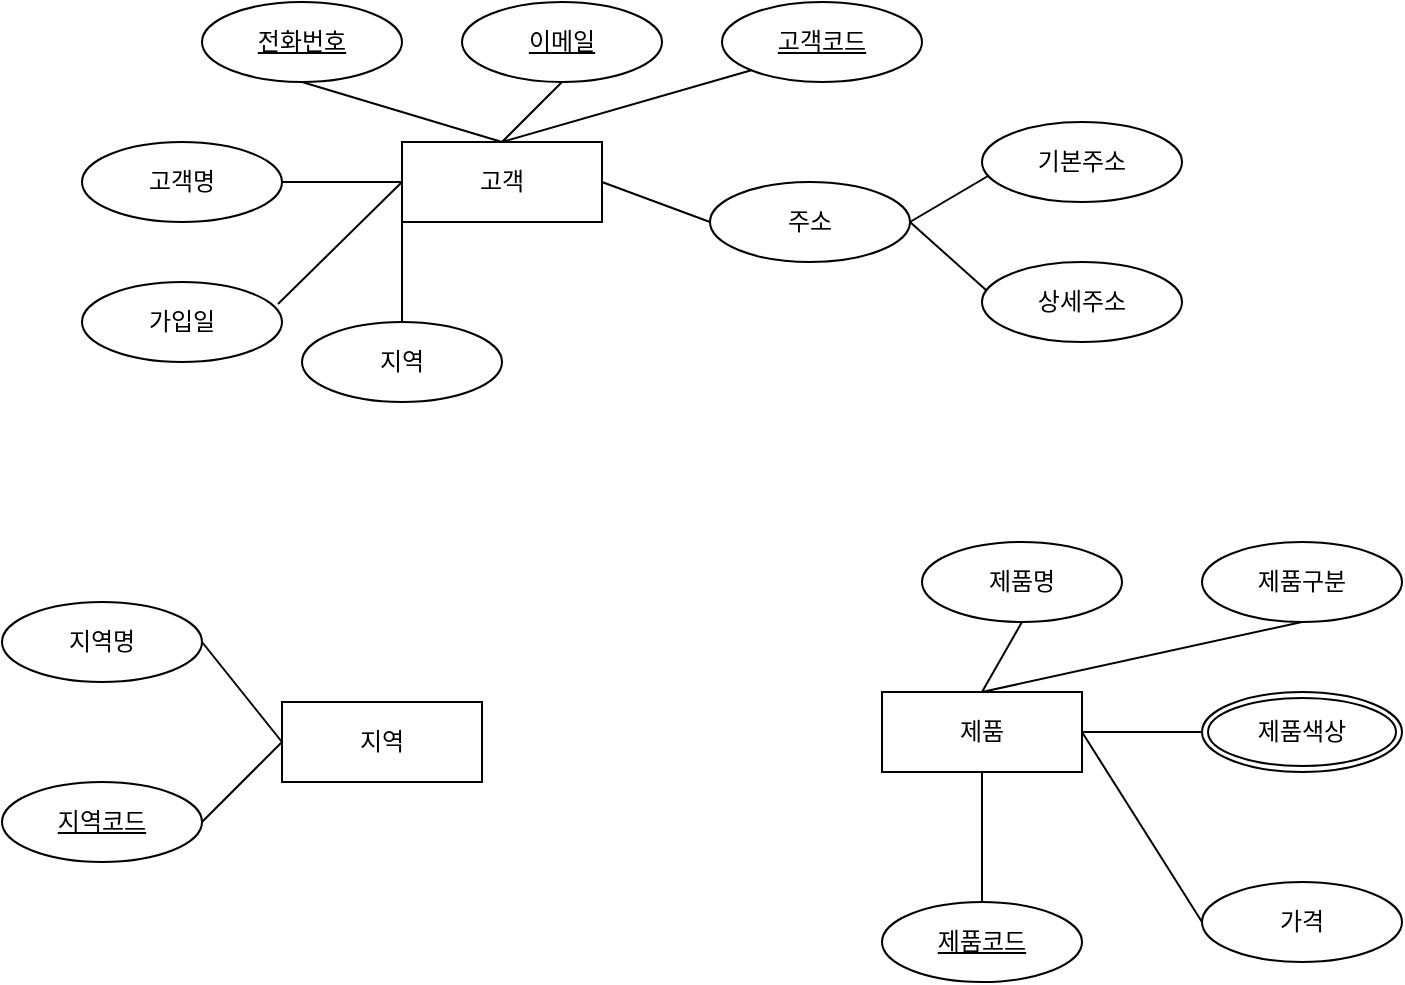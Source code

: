 <mxfile version="23.1.5" type="github">
  <diagram name="페이지-1" id="PXnMrBto8qI29V7q2yba">
    <mxGraphModel dx="2074" dy="1132" grid="1" gridSize="10" guides="1" tooltips="1" connect="1" arrows="1" fold="1" page="1" pageScale="1" pageWidth="827" pageHeight="1169" math="0" shadow="0">
      <root>
        <mxCell id="0" />
        <mxCell id="1" parent="0" />
        <mxCell id="8FTcwgw2kZiAnSkXemUY-1" value="고객" style="whiteSpace=wrap;html=1;align=center;" vertex="1" parent="1">
          <mxGeometry x="260" y="290" width="100" height="40" as="geometry" />
        </mxCell>
        <mxCell id="8FTcwgw2kZiAnSkXemUY-2" value="고객코드" style="ellipse;whiteSpace=wrap;html=1;align=center;fontStyle=4;" vertex="1" parent="1">
          <mxGeometry x="420" y="220" width="100" height="40" as="geometry" />
        </mxCell>
        <mxCell id="8FTcwgw2kZiAnSkXemUY-3" value="" style="endArrow=none;html=1;rounded=0;exitX=0.5;exitY=0;exitDx=0;exitDy=0;entryX=0;entryY=1;entryDx=0;entryDy=0;" edge="1" parent="1" source="8FTcwgw2kZiAnSkXemUY-1" target="8FTcwgw2kZiAnSkXemUY-2">
          <mxGeometry relative="1" as="geometry">
            <mxPoint x="440" y="300" as="sourcePoint" />
            <mxPoint x="600" y="300" as="targetPoint" />
          </mxGeometry>
        </mxCell>
        <mxCell id="8FTcwgw2kZiAnSkXemUY-4" value="이메일" style="ellipse;whiteSpace=wrap;html=1;align=center;fontStyle=4;" vertex="1" parent="1">
          <mxGeometry x="290" y="220" width="100" height="40" as="geometry" />
        </mxCell>
        <mxCell id="8FTcwgw2kZiAnSkXemUY-5" value="전화번호" style="ellipse;whiteSpace=wrap;html=1;align=center;fontStyle=4;" vertex="1" parent="1">
          <mxGeometry x="160" y="220" width="100" height="40" as="geometry" />
        </mxCell>
        <mxCell id="8FTcwgw2kZiAnSkXemUY-6" value="" style="endArrow=none;html=1;rounded=0;entryX=0.5;entryY=1;entryDx=0;entryDy=0;" edge="1" parent="1" target="8FTcwgw2kZiAnSkXemUY-4">
          <mxGeometry relative="1" as="geometry">
            <mxPoint x="310" y="290" as="sourcePoint" />
            <mxPoint x="445" y="264" as="targetPoint" />
          </mxGeometry>
        </mxCell>
        <mxCell id="8FTcwgw2kZiAnSkXemUY-7" value="" style="endArrow=none;html=1;rounded=0;exitX=0.5;exitY=0;exitDx=0;exitDy=0;entryX=0.5;entryY=1;entryDx=0;entryDy=0;" edge="1" parent="1" source="8FTcwgw2kZiAnSkXemUY-1" target="8FTcwgw2kZiAnSkXemUY-5">
          <mxGeometry relative="1" as="geometry">
            <mxPoint x="330" y="310" as="sourcePoint" />
            <mxPoint x="455" y="274" as="targetPoint" />
          </mxGeometry>
        </mxCell>
        <mxCell id="8FTcwgw2kZiAnSkXemUY-8" value="고객명" style="ellipse;whiteSpace=wrap;html=1;align=center;" vertex="1" parent="1">
          <mxGeometry x="100" y="290" width="100" height="40" as="geometry" />
        </mxCell>
        <mxCell id="8FTcwgw2kZiAnSkXemUY-9" value="가입일" style="ellipse;whiteSpace=wrap;html=1;align=center;" vertex="1" parent="1">
          <mxGeometry x="100" y="360" width="100" height="40" as="geometry" />
        </mxCell>
        <mxCell id="8FTcwgw2kZiAnSkXemUY-10" value="지역" style="ellipse;whiteSpace=wrap;html=1;align=center;" vertex="1" parent="1">
          <mxGeometry x="210" y="380" width="100" height="40" as="geometry" />
        </mxCell>
        <mxCell id="8FTcwgw2kZiAnSkXemUY-11" value="" style="endArrow=none;html=1;rounded=0;exitX=0;exitY=0.5;exitDx=0;exitDy=0;entryX=0.98;entryY=0.275;entryDx=0;entryDy=0;entryPerimeter=0;" edge="1" parent="1" source="8FTcwgw2kZiAnSkXemUY-1" target="8FTcwgw2kZiAnSkXemUY-9">
          <mxGeometry relative="1" as="geometry">
            <mxPoint x="320" y="300" as="sourcePoint" />
            <mxPoint x="220" y="270" as="targetPoint" />
          </mxGeometry>
        </mxCell>
        <mxCell id="8FTcwgw2kZiAnSkXemUY-12" value="" style="endArrow=none;html=1;rounded=0;exitX=0;exitY=0.5;exitDx=0;exitDy=0;entryX=1;entryY=0.5;entryDx=0;entryDy=0;" edge="1" parent="1" source="8FTcwgw2kZiAnSkXemUY-1" target="8FTcwgw2kZiAnSkXemUY-8">
          <mxGeometry relative="1" as="geometry">
            <mxPoint x="330" y="310" as="sourcePoint" />
            <mxPoint x="230" y="280" as="targetPoint" />
          </mxGeometry>
        </mxCell>
        <mxCell id="8FTcwgw2kZiAnSkXemUY-13" value="" style="endArrow=none;html=1;rounded=0;exitX=0;exitY=0.5;exitDx=0;exitDy=0;entryX=0.5;entryY=0;entryDx=0;entryDy=0;" edge="1" parent="1" source="8FTcwgw2kZiAnSkXemUY-1" target="8FTcwgw2kZiAnSkXemUY-10">
          <mxGeometry relative="1" as="geometry">
            <mxPoint x="270" y="320" as="sourcePoint" />
            <mxPoint x="208" y="381" as="targetPoint" />
          </mxGeometry>
        </mxCell>
        <mxCell id="8FTcwgw2kZiAnSkXemUY-14" value="주소" style="ellipse;whiteSpace=wrap;html=1;align=center;" vertex="1" parent="1">
          <mxGeometry x="414" y="310" width="100" height="40" as="geometry" />
        </mxCell>
        <mxCell id="8FTcwgw2kZiAnSkXemUY-15" value="" style="endArrow=none;html=1;rounded=0;exitX=1;exitY=0.5;exitDx=0;exitDy=0;entryX=0;entryY=0.5;entryDx=0;entryDy=0;" edge="1" parent="1" source="8FTcwgw2kZiAnSkXemUY-1" target="8FTcwgw2kZiAnSkXemUY-14">
          <mxGeometry relative="1" as="geometry">
            <mxPoint x="270" y="320" as="sourcePoint" />
            <mxPoint x="390" y="340" as="targetPoint" />
          </mxGeometry>
        </mxCell>
        <mxCell id="8FTcwgw2kZiAnSkXemUY-16" value="상세주소" style="ellipse;whiteSpace=wrap;html=1;align=center;" vertex="1" parent="1">
          <mxGeometry x="550" y="350" width="100" height="40" as="geometry" />
        </mxCell>
        <mxCell id="8FTcwgw2kZiAnSkXemUY-17" value="기본주소" style="ellipse;whiteSpace=wrap;html=1;align=center;" vertex="1" parent="1">
          <mxGeometry x="550" y="280" width="100" height="40" as="geometry" />
        </mxCell>
        <mxCell id="8FTcwgw2kZiAnSkXemUY-18" value="" style="endArrow=none;html=1;rounded=0;exitX=0.02;exitY=0.35;exitDx=0;exitDy=0;entryX=1;entryY=0.5;entryDx=0;entryDy=0;exitPerimeter=0;" edge="1" parent="1" source="8FTcwgw2kZiAnSkXemUY-16" target="8FTcwgw2kZiAnSkXemUY-14">
          <mxGeometry relative="1" as="geometry">
            <mxPoint x="370" y="320" as="sourcePoint" />
            <mxPoint x="424" y="340" as="targetPoint" />
          </mxGeometry>
        </mxCell>
        <mxCell id="8FTcwgw2kZiAnSkXemUY-19" value="" style="endArrow=none;html=1;rounded=0;exitX=1;exitY=0.5;exitDx=0;exitDy=0;entryX=0.03;entryY=0.675;entryDx=0;entryDy=0;entryPerimeter=0;" edge="1" parent="1" source="8FTcwgw2kZiAnSkXemUY-14" target="8FTcwgw2kZiAnSkXemUY-17">
          <mxGeometry relative="1" as="geometry">
            <mxPoint x="520" y="320" as="sourcePoint" />
            <mxPoint x="574" y="340" as="targetPoint" />
          </mxGeometry>
        </mxCell>
        <mxCell id="8FTcwgw2kZiAnSkXemUY-21" value="지역" style="whiteSpace=wrap;html=1;align=center;" vertex="1" parent="1">
          <mxGeometry x="200" y="570" width="100" height="40" as="geometry" />
        </mxCell>
        <mxCell id="8FTcwgw2kZiAnSkXemUY-22" value="지역명" style="ellipse;whiteSpace=wrap;html=1;align=center;" vertex="1" parent="1">
          <mxGeometry x="60" y="520" width="100" height="40" as="geometry" />
        </mxCell>
        <mxCell id="8FTcwgw2kZiAnSkXemUY-24" value="지역코드" style="ellipse;whiteSpace=wrap;html=1;align=center;fontStyle=4;" vertex="1" parent="1">
          <mxGeometry x="60" y="610" width="100" height="40" as="geometry" />
        </mxCell>
        <mxCell id="8FTcwgw2kZiAnSkXemUY-25" value="" style="endArrow=none;html=1;rounded=0;exitX=0;exitY=0.5;exitDx=0;exitDy=0;entryX=1;entryY=0.5;entryDx=0;entryDy=0;" edge="1" parent="1" source="8FTcwgw2kZiAnSkXemUY-21" target="8FTcwgw2kZiAnSkXemUY-22">
          <mxGeometry relative="1" as="geometry">
            <mxPoint x="222" y="480" as="sourcePoint" />
            <mxPoint x="160" y="541" as="targetPoint" />
          </mxGeometry>
        </mxCell>
        <mxCell id="8FTcwgw2kZiAnSkXemUY-26" value="" style="endArrow=none;html=1;rounded=0;exitX=0;exitY=0.5;exitDx=0;exitDy=0;entryX=1;entryY=0.5;entryDx=0;entryDy=0;" edge="1" parent="1" source="8FTcwgw2kZiAnSkXemUY-21" target="8FTcwgw2kZiAnSkXemUY-24">
          <mxGeometry relative="1" as="geometry">
            <mxPoint x="232" y="509" as="sourcePoint" />
            <mxPoint x="170" y="570" as="targetPoint" />
          </mxGeometry>
        </mxCell>
        <mxCell id="8FTcwgw2kZiAnSkXemUY-27" value="제품" style="whiteSpace=wrap;html=1;align=center;" vertex="1" parent="1">
          <mxGeometry x="500" y="565" width="100" height="40" as="geometry" />
        </mxCell>
        <mxCell id="8FTcwgw2kZiAnSkXemUY-28" value="제품코드" style="ellipse;whiteSpace=wrap;html=1;align=center;fontStyle=4;" vertex="1" parent="1">
          <mxGeometry x="500" y="670" width="100" height="40" as="geometry" />
        </mxCell>
        <mxCell id="8FTcwgw2kZiAnSkXemUY-29" value="제품명" style="ellipse;whiteSpace=wrap;html=1;align=center;" vertex="1" parent="1">
          <mxGeometry x="520" y="490" width="100" height="40" as="geometry" />
        </mxCell>
        <mxCell id="8FTcwgw2kZiAnSkXemUY-30" value="제품구분" style="ellipse;whiteSpace=wrap;html=1;align=center;" vertex="1" parent="1">
          <mxGeometry x="660" y="490" width="100" height="40" as="geometry" />
        </mxCell>
        <mxCell id="8FTcwgw2kZiAnSkXemUY-31" value="가격" style="ellipse;whiteSpace=wrap;html=1;align=center;" vertex="1" parent="1">
          <mxGeometry x="660" y="660" width="100" height="40" as="geometry" />
        </mxCell>
        <mxCell id="8FTcwgw2kZiAnSkXemUY-32" value="제품색상" style="ellipse;shape=doubleEllipse;margin=3;whiteSpace=wrap;html=1;align=center;" vertex="1" parent="1">
          <mxGeometry x="660" y="565" width="100" height="40" as="geometry" />
        </mxCell>
        <mxCell id="8FTcwgw2kZiAnSkXemUY-33" value="" style="endArrow=none;html=1;rounded=0;exitX=0.5;exitY=0;exitDx=0;exitDy=0;entryX=0.5;entryY=1;entryDx=0;entryDy=0;" edge="1" parent="1" source="8FTcwgw2kZiAnSkXemUY-27" target="8FTcwgw2kZiAnSkXemUY-29">
          <mxGeometry relative="1" as="geometry">
            <mxPoint x="528" y="444" as="sourcePoint" />
            <mxPoint x="490" y="410" as="targetPoint" />
          </mxGeometry>
        </mxCell>
        <mxCell id="8FTcwgw2kZiAnSkXemUY-34" value="" style="endArrow=none;html=1;rounded=0;entryX=0.5;entryY=0;entryDx=0;entryDy=0;exitX=0.5;exitY=1;exitDx=0;exitDy=0;" edge="1" parent="1" source="8FTcwgw2kZiAnSkXemUY-27" target="8FTcwgw2kZiAnSkXemUY-28">
          <mxGeometry relative="1" as="geometry">
            <mxPoint x="560" y="620" as="sourcePoint" />
            <mxPoint x="590" y="680" as="targetPoint" />
          </mxGeometry>
        </mxCell>
        <mxCell id="8FTcwgw2kZiAnSkXemUY-35" value="" style="endArrow=none;html=1;rounded=0;exitX=0.5;exitY=1;exitDx=0;exitDy=0;entryX=0.5;entryY=0;entryDx=0;entryDy=0;" edge="1" parent="1" source="8FTcwgw2kZiAnSkXemUY-30" target="8FTcwgw2kZiAnSkXemUY-27">
          <mxGeometry relative="1" as="geometry">
            <mxPoint x="650" y="557" as="sourcePoint" />
            <mxPoint x="612" y="523" as="targetPoint" />
          </mxGeometry>
        </mxCell>
        <mxCell id="8FTcwgw2kZiAnSkXemUY-36" value="" style="endArrow=none;html=1;rounded=0;exitX=0;exitY=0.5;exitDx=0;exitDy=0;entryX=1;entryY=0.5;entryDx=0;entryDy=0;" edge="1" parent="1" source="8FTcwgw2kZiAnSkXemUY-32" target="8FTcwgw2kZiAnSkXemUY-27">
          <mxGeometry relative="1" as="geometry">
            <mxPoint x="720" y="540" as="sourcePoint" />
            <mxPoint x="560" y="575" as="targetPoint" />
          </mxGeometry>
        </mxCell>
        <mxCell id="8FTcwgw2kZiAnSkXemUY-37" value="" style="endArrow=none;html=1;rounded=0;exitX=0;exitY=0.5;exitDx=0;exitDy=0;entryX=1;entryY=0.5;entryDx=0;entryDy=0;" edge="1" parent="1" source="8FTcwgw2kZiAnSkXemUY-31" target="8FTcwgw2kZiAnSkXemUY-27">
          <mxGeometry relative="1" as="geometry">
            <mxPoint x="730" y="550" as="sourcePoint" />
            <mxPoint x="570" y="585" as="targetPoint" />
          </mxGeometry>
        </mxCell>
      </root>
    </mxGraphModel>
  </diagram>
</mxfile>
